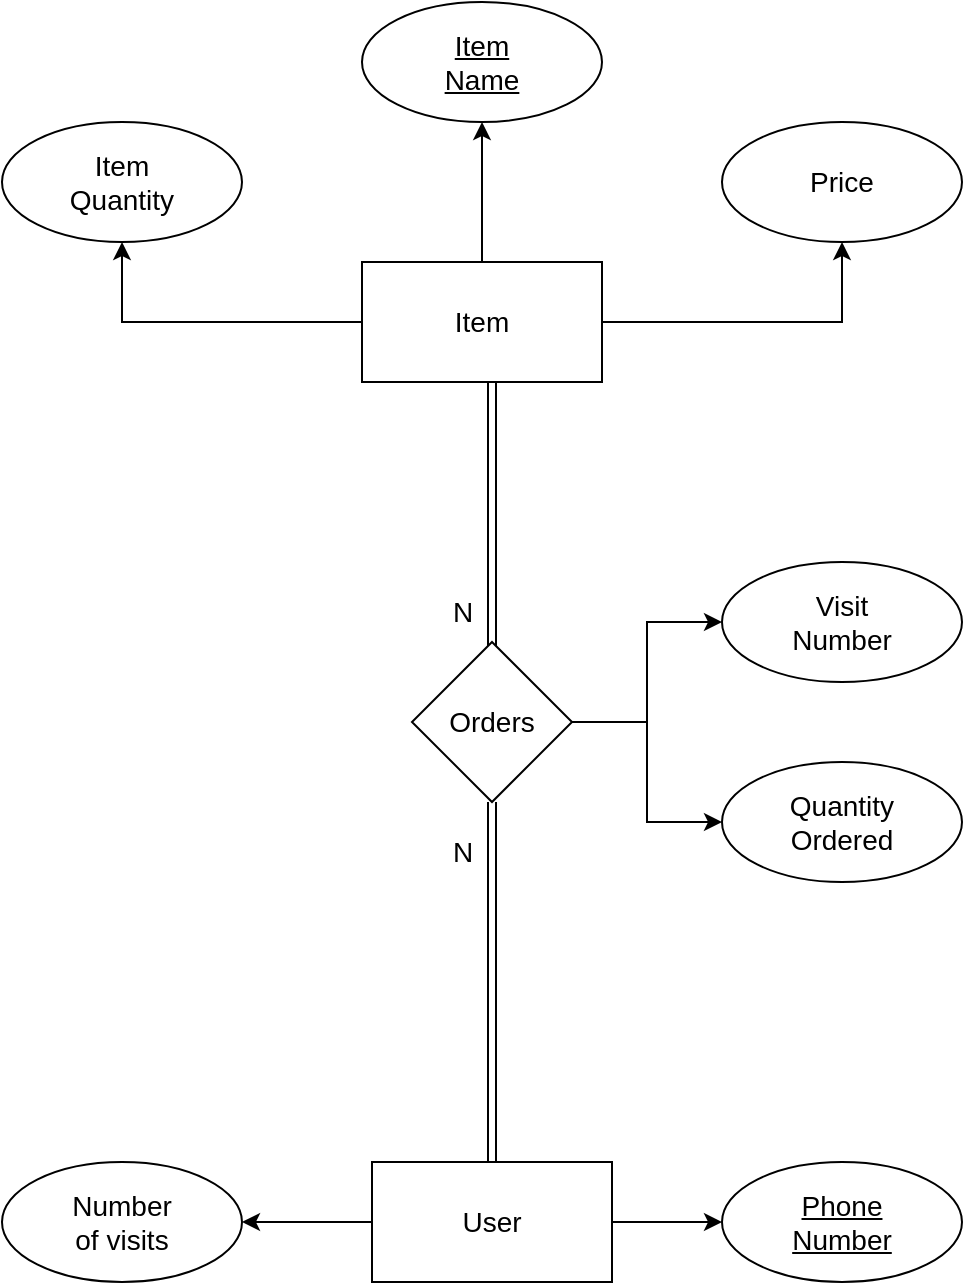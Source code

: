 <mxfile version="20.5.3" type="device"><diagram id="R2lEEEUBdFMjLlhIrx00" name="Page-1"><mxGraphModel dx="1038" dy="571" grid="1" gridSize="10" guides="1" tooltips="1" connect="1" arrows="1" fold="1" page="1" pageScale="1" pageWidth="850" pageHeight="1100" math="0" shadow="0" extFonts="Permanent Marker^https://fonts.googleapis.com/css?family=Permanent+Marker"><root><mxCell id="0"/><mxCell id="1" parent="0"/><mxCell id="qJDp0fDw-HuLspNVRLft-5" style="edgeStyle=orthogonalEdgeStyle;rounded=0;orthogonalLoop=1;jettySize=auto;html=1;entryX=0.5;entryY=1;entryDx=0;entryDy=0;fontSize=14;" edge="1" parent="1" source="qJDp0fDw-HuLspNVRLft-1" target="qJDp0fDw-HuLspNVRLft-2"><mxGeometry relative="1" as="geometry"/></mxCell><mxCell id="qJDp0fDw-HuLspNVRLft-6" style="edgeStyle=orthogonalEdgeStyle;rounded=0;orthogonalLoop=1;jettySize=auto;html=1;entryX=0.5;entryY=1;entryDx=0;entryDy=0;fontSize=14;" edge="1" parent="1" source="qJDp0fDw-HuLspNVRLft-1" target="qJDp0fDw-HuLspNVRLft-4"><mxGeometry relative="1" as="geometry"/></mxCell><mxCell id="qJDp0fDw-HuLspNVRLft-7" style="edgeStyle=orthogonalEdgeStyle;rounded=0;orthogonalLoop=1;jettySize=auto;html=1;entryX=0.5;entryY=1;entryDx=0;entryDy=0;fontSize=14;" edge="1" parent="1" source="qJDp0fDw-HuLspNVRLft-1" target="qJDp0fDw-HuLspNVRLft-3"><mxGeometry relative="1" as="geometry"/></mxCell><mxCell id="qJDp0fDw-HuLspNVRLft-19" style="edgeStyle=orthogonalEdgeStyle;rounded=0;orthogonalLoop=1;jettySize=auto;html=1;entryX=0.438;entryY=0.125;entryDx=0;entryDy=0;entryPerimeter=0;fontSize=14;shape=link;" edge="1" parent="1" source="qJDp0fDw-HuLspNVRLft-1" target="qJDp0fDw-HuLspNVRLft-8"><mxGeometry relative="1" as="geometry"><Array as="points"><mxPoint x="425" y="470"/></Array></mxGeometry></mxCell><mxCell id="qJDp0fDw-HuLspNVRLft-1" value="&lt;font style=&quot;font-size: 14px;&quot;&gt;Item&lt;/font&gt;" style="rounded=0;whiteSpace=wrap;html=1;" vertex="1" parent="1"><mxGeometry x="360" y="270" width="120" height="60" as="geometry"/></mxCell><mxCell id="qJDp0fDw-HuLspNVRLft-2" value="Price" style="ellipse;whiteSpace=wrap;html=1;fontSize=14;" vertex="1" parent="1"><mxGeometry x="540" y="200" width="120" height="60" as="geometry"/></mxCell><mxCell id="qJDp0fDw-HuLspNVRLft-3" value="&lt;u&gt;Item&lt;br&gt;Name&lt;/u&gt;" style="ellipse;whiteSpace=wrap;html=1;fontSize=14;" vertex="1" parent="1"><mxGeometry x="360" y="140" width="120" height="60" as="geometry"/></mxCell><mxCell id="qJDp0fDw-HuLspNVRLft-4" value="Item&lt;br&gt;Quantity" style="ellipse;whiteSpace=wrap;html=1;fontSize=14;" vertex="1" parent="1"><mxGeometry x="180" y="200" width="120" height="60" as="geometry"/></mxCell><mxCell id="qJDp0fDw-HuLspNVRLft-11" style="edgeStyle=orthogonalEdgeStyle;rounded=0;orthogonalLoop=1;jettySize=auto;html=1;entryX=0;entryY=0.5;entryDx=0;entryDy=0;fontSize=14;" edge="1" parent="1" source="qJDp0fDw-HuLspNVRLft-8" target="qJDp0fDw-HuLspNVRLft-9"><mxGeometry relative="1" as="geometry"/></mxCell><mxCell id="qJDp0fDw-HuLspNVRLft-12" style="edgeStyle=orthogonalEdgeStyle;rounded=0;orthogonalLoop=1;jettySize=auto;html=1;entryX=0;entryY=0.5;entryDx=0;entryDy=0;fontSize=14;" edge="1" parent="1" source="qJDp0fDw-HuLspNVRLft-8" target="qJDp0fDw-HuLspNVRLft-10"><mxGeometry relative="1" as="geometry"/></mxCell><mxCell id="qJDp0fDw-HuLspNVRLft-21" style="edgeStyle=orthogonalEdgeStyle;shape=link;rounded=0;orthogonalLoop=1;jettySize=auto;html=1;exitX=0.5;exitY=1;exitDx=0;exitDy=0;entryX=0.5;entryY=0;entryDx=0;entryDy=0;fontSize=14;" edge="1" parent="1" source="qJDp0fDw-HuLspNVRLft-8" target="qJDp0fDw-HuLspNVRLft-16"><mxGeometry relative="1" as="geometry"/></mxCell><mxCell id="qJDp0fDw-HuLspNVRLft-8" value="Orders" style="rhombus;whiteSpace=wrap;html=1;fontSize=14;" vertex="1" parent="1"><mxGeometry x="385" y="460" width="80" height="80" as="geometry"/></mxCell><mxCell id="qJDp0fDw-HuLspNVRLft-9" value="Visit&lt;br&gt;Number" style="ellipse;whiteSpace=wrap;html=1;fontSize=14;" vertex="1" parent="1"><mxGeometry x="540" y="420" width="120" height="60" as="geometry"/></mxCell><mxCell id="qJDp0fDw-HuLspNVRLft-10" value="Quantity&lt;br&gt;Ordered" style="ellipse;whiteSpace=wrap;html=1;fontSize=14;" vertex="1" parent="1"><mxGeometry x="540" y="520" width="120" height="60" as="geometry"/></mxCell><mxCell id="qJDp0fDw-HuLspNVRLft-13" style="edgeStyle=orthogonalEdgeStyle;rounded=0;orthogonalLoop=1;jettySize=auto;html=1;entryX=0;entryY=0.5;entryDx=0;entryDy=0;fontSize=14;" edge="1" parent="1" source="qJDp0fDw-HuLspNVRLft-16" target="qJDp0fDw-HuLspNVRLft-17"><mxGeometry relative="1" as="geometry"/></mxCell><mxCell id="qJDp0fDw-HuLspNVRLft-14" style="edgeStyle=orthogonalEdgeStyle;rounded=0;orthogonalLoop=1;jettySize=auto;html=1;fontSize=14;" edge="1" parent="1" source="qJDp0fDw-HuLspNVRLft-16" target="qJDp0fDw-HuLspNVRLft-18"><mxGeometry relative="1" as="geometry"/></mxCell><mxCell id="qJDp0fDw-HuLspNVRLft-16" value="&lt;font style=&quot;font-size: 14px;&quot;&gt;User&lt;/font&gt;" style="rounded=0;whiteSpace=wrap;html=1;" vertex="1" parent="1"><mxGeometry x="365" y="720" width="120" height="60" as="geometry"/></mxCell><mxCell id="qJDp0fDw-HuLspNVRLft-17" value="&lt;u&gt;Phone&lt;br&gt;Number&lt;/u&gt;" style="ellipse;whiteSpace=wrap;html=1;fontSize=14;" vertex="1" parent="1"><mxGeometry x="540" y="720" width="120" height="60" as="geometry"/></mxCell><mxCell id="qJDp0fDw-HuLspNVRLft-18" value="Number&lt;br&gt;of visits" style="ellipse;whiteSpace=wrap;html=1;fontSize=14;" vertex="1" parent="1"><mxGeometry x="180" y="720" width="120" height="60" as="geometry"/></mxCell><mxCell id="qJDp0fDw-HuLspNVRLft-23" value="N" style="text;html=1;align=center;verticalAlign=middle;resizable=0;points=[];autosize=1;strokeColor=none;fillColor=none;fontSize=14;" vertex="1" parent="1"><mxGeometry x="395" y="430" width="30" height="30" as="geometry"/></mxCell><mxCell id="qJDp0fDw-HuLspNVRLft-25" value="N" style="text;html=1;align=center;verticalAlign=middle;resizable=0;points=[];autosize=1;strokeColor=none;fillColor=none;fontSize=14;" vertex="1" parent="1"><mxGeometry x="395" y="550" width="30" height="30" as="geometry"/></mxCell></root></mxGraphModel></diagram></mxfile>